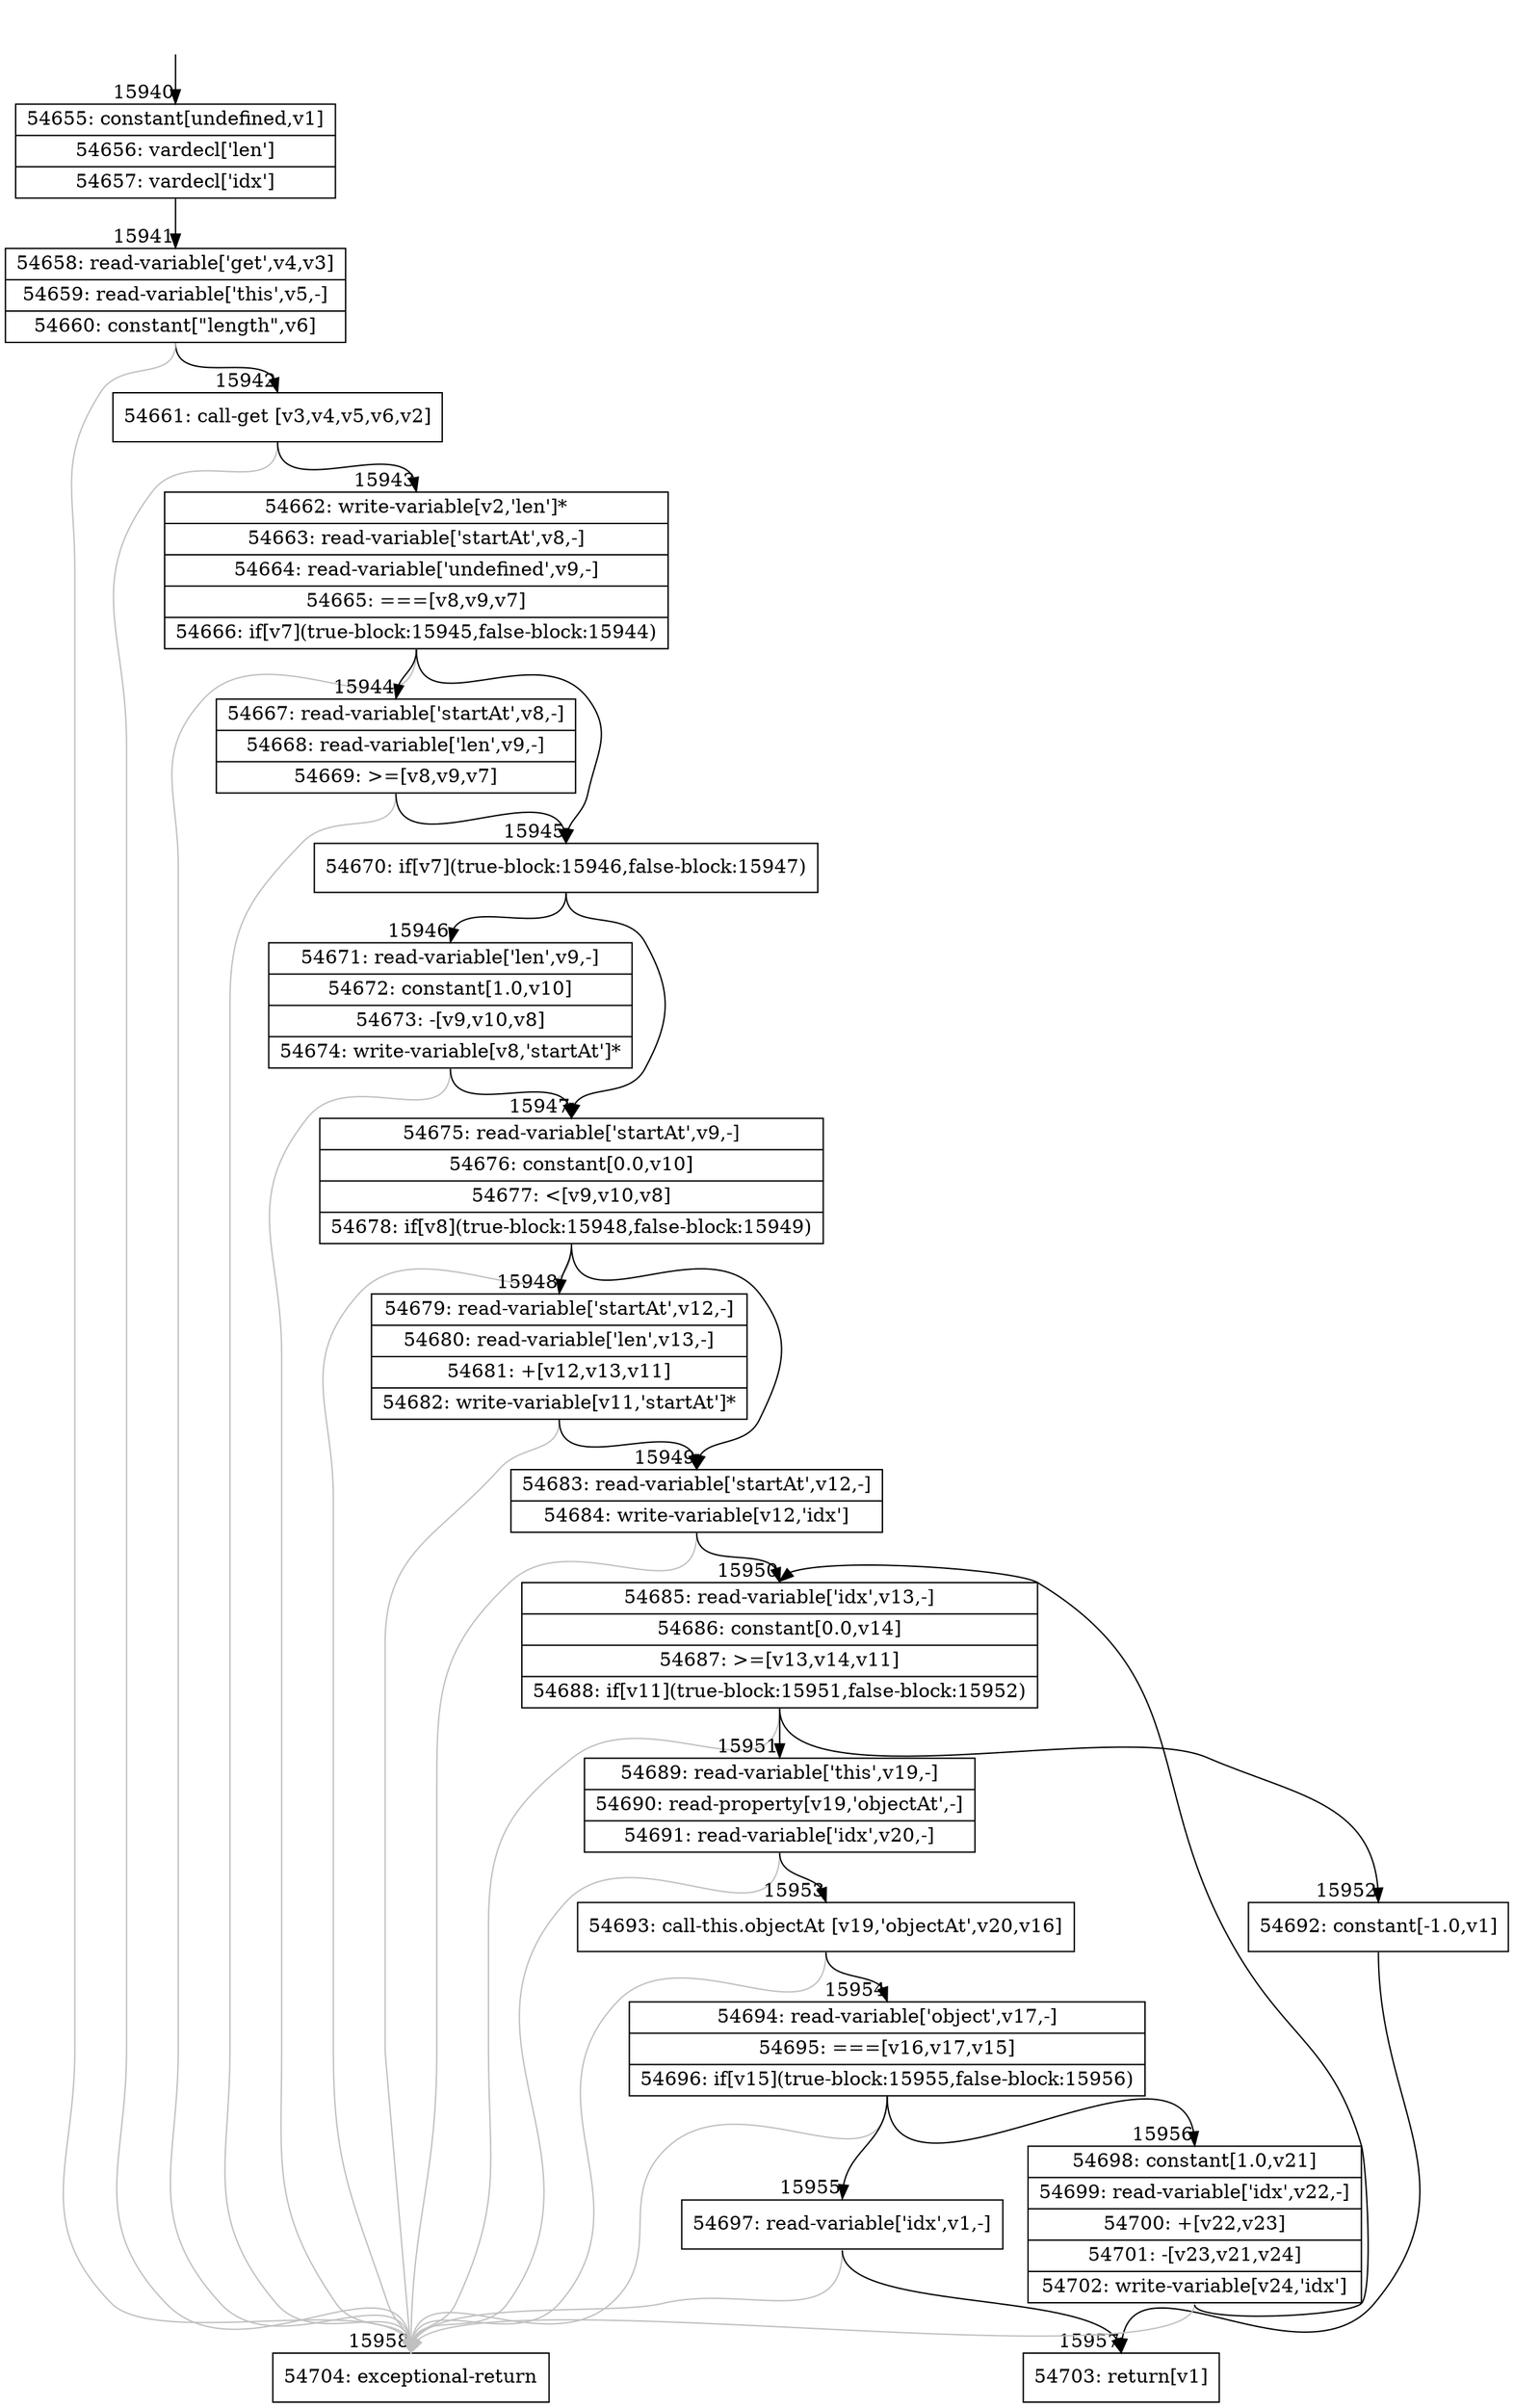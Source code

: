 digraph {
rankdir="TD"
BB_entry1356[shape=none,label=""];
BB_entry1356 -> BB15940 [tailport=s, headport=n, headlabel="    15940"]
BB15940 [shape=record label="{54655: constant[undefined,v1]|54656: vardecl['len']|54657: vardecl['idx']}" ] 
BB15940 -> BB15941 [tailport=s, headport=n, headlabel="      15941"]
BB15941 [shape=record label="{54658: read-variable['get',v4,v3]|54659: read-variable['this',v5,-]|54660: constant[\"length\",v6]}" ] 
BB15941 -> BB15942 [tailport=s, headport=n, headlabel="      15942"]
BB15941 -> BB15958 [tailport=s, headport=n, color=gray, headlabel="      15958"]
BB15942 [shape=record label="{54661: call-get [v3,v4,v5,v6,v2]}" ] 
BB15942 -> BB15943 [tailport=s, headport=n, headlabel="      15943"]
BB15942 -> BB15958 [tailport=s, headport=n, color=gray]
BB15943 [shape=record label="{54662: write-variable[v2,'len']*|54663: read-variable['startAt',v8,-]|54664: read-variable['undefined',v9,-]|54665: ===[v8,v9,v7]|54666: if[v7](true-block:15945,false-block:15944)}" ] 
BB15943 -> BB15945 [tailport=s, headport=n, headlabel="      15945"]
BB15943 -> BB15944 [tailport=s, headport=n, headlabel="      15944"]
BB15943 -> BB15958 [tailport=s, headport=n, color=gray]
BB15944 [shape=record label="{54667: read-variable['startAt',v8,-]|54668: read-variable['len',v9,-]|54669: \>=[v8,v9,v7]}" ] 
BB15944 -> BB15945 [tailport=s, headport=n]
BB15944 -> BB15958 [tailport=s, headport=n, color=gray]
BB15945 [shape=record label="{54670: if[v7](true-block:15946,false-block:15947)}" ] 
BB15945 -> BB15946 [tailport=s, headport=n, headlabel="      15946"]
BB15945 -> BB15947 [tailport=s, headport=n, headlabel="      15947"]
BB15946 [shape=record label="{54671: read-variable['len',v9,-]|54672: constant[1.0,v10]|54673: -[v9,v10,v8]|54674: write-variable[v8,'startAt']*}" ] 
BB15946 -> BB15947 [tailport=s, headport=n]
BB15946 -> BB15958 [tailport=s, headport=n, color=gray]
BB15947 [shape=record label="{54675: read-variable['startAt',v9,-]|54676: constant[0.0,v10]|54677: \<[v9,v10,v8]|54678: if[v8](true-block:15948,false-block:15949)}" ] 
BB15947 -> BB15948 [tailport=s, headport=n, headlabel="      15948"]
BB15947 -> BB15949 [tailport=s, headport=n, headlabel="      15949"]
BB15947 -> BB15958 [tailport=s, headport=n, color=gray]
BB15948 [shape=record label="{54679: read-variable['startAt',v12,-]|54680: read-variable['len',v13,-]|54681: +[v12,v13,v11]|54682: write-variable[v11,'startAt']*}" ] 
BB15948 -> BB15949 [tailport=s, headport=n]
BB15948 -> BB15958 [tailport=s, headport=n, color=gray]
BB15949 [shape=record label="{54683: read-variable['startAt',v12,-]|54684: write-variable[v12,'idx']}" ] 
BB15949 -> BB15950 [tailport=s, headport=n, headlabel="      15950"]
BB15949 -> BB15958 [tailport=s, headport=n, color=gray]
BB15950 [shape=record label="{54685: read-variable['idx',v13,-]|54686: constant[0.0,v14]|54687: \>=[v13,v14,v11]|54688: if[v11](true-block:15951,false-block:15952)}" ] 
BB15950 -> BB15951 [tailport=s, headport=n, headlabel="      15951"]
BB15950 -> BB15952 [tailport=s, headport=n, headlabel="      15952"]
BB15950 -> BB15958 [tailport=s, headport=n, color=gray]
BB15951 [shape=record label="{54689: read-variable['this',v19,-]|54690: read-property[v19,'objectAt',-]|54691: read-variable['idx',v20,-]}" ] 
BB15951 -> BB15953 [tailport=s, headport=n, headlabel="      15953"]
BB15951 -> BB15958 [tailport=s, headport=n, color=gray]
BB15952 [shape=record label="{54692: constant[-1.0,v1]}" ] 
BB15952 -> BB15957 [tailport=s, headport=n, headlabel="      15957"]
BB15953 [shape=record label="{54693: call-this.objectAt [v19,'objectAt',v20,v16]}" ] 
BB15953 -> BB15954 [tailport=s, headport=n, headlabel="      15954"]
BB15953 -> BB15958 [tailport=s, headport=n, color=gray]
BB15954 [shape=record label="{54694: read-variable['object',v17,-]|54695: ===[v16,v17,v15]|54696: if[v15](true-block:15955,false-block:15956)}" ] 
BB15954 -> BB15955 [tailport=s, headport=n, headlabel="      15955"]
BB15954 -> BB15956 [tailport=s, headport=n, headlabel="      15956"]
BB15954 -> BB15958 [tailport=s, headport=n, color=gray]
BB15955 [shape=record label="{54697: read-variable['idx',v1,-]}" ] 
BB15955 -> BB15957 [tailport=s, headport=n]
BB15955 -> BB15958 [tailport=s, headport=n, color=gray]
BB15956 [shape=record label="{54698: constant[1.0,v21]|54699: read-variable['idx',v22,-]|54700: +[v22,v23]|54701: -[v23,v21,v24]|54702: write-variable[v24,'idx']}" ] 
BB15956 -> BB15950 [tailport=s, headport=n]
BB15956 -> BB15958 [tailport=s, headport=n, color=gray]
BB15957 [shape=record label="{54703: return[v1]}" ] 
BB15958 [shape=record label="{54704: exceptional-return}" ] 
//#$~ 29539
}
